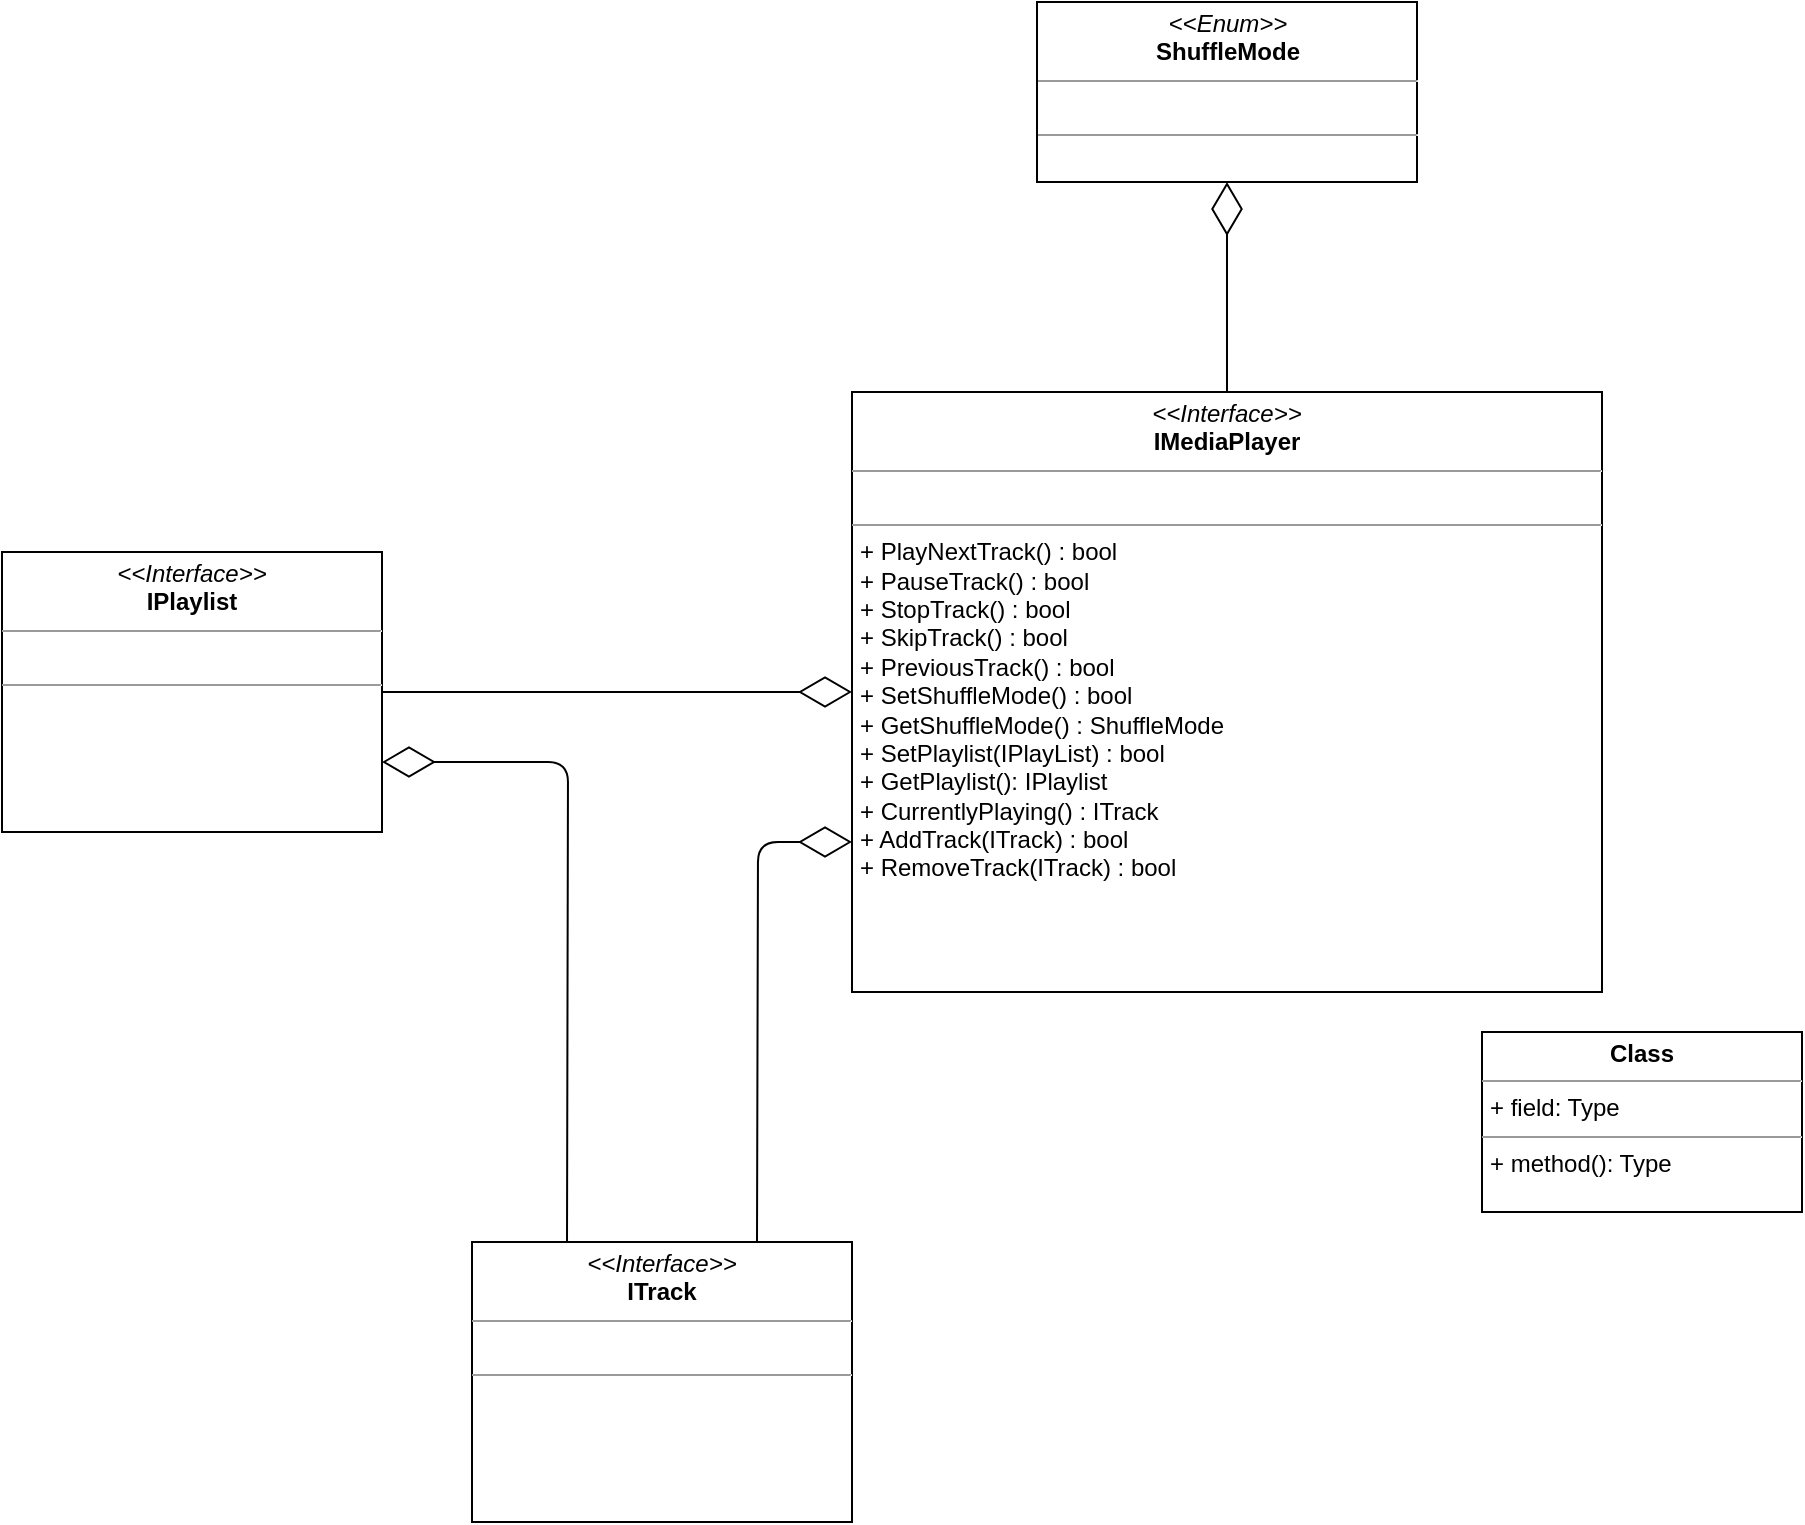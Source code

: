 <mxfile version="13.7.3" type="device"><diagram id="HUUeFHDhWBTNai8ZHie3" name="Page-1"><mxGraphModel dx="1831" dy="1667" grid="1" gridSize="10" guides="1" tooltips="1" connect="1" arrows="1" fold="1" page="1" pageScale="1" pageWidth="850" pageHeight="1100" math="0" shadow="0"><root><mxCell id="0"/><mxCell id="1" parent="0"/><mxCell id="aaTzBHX8lfJhObJbMRl1-5" value="&lt;p style=&quot;margin:0px;margin-top:4px;text-align:center;&quot;&gt;&lt;b&gt;Class&lt;/b&gt;&lt;/p&gt;&lt;hr size=&quot;1&quot;/&gt;&lt;p style=&quot;margin:0px;margin-left:4px;&quot;&gt;+ field: Type&lt;/p&gt;&lt;hr size=&quot;1&quot;/&gt;&lt;p style=&quot;margin:0px;margin-left:4px;&quot;&gt;+ method(): Type&lt;/p&gt;" style="verticalAlign=top;align=left;overflow=fill;fontSize=12;fontFamily=Helvetica;html=1;" vertex="1" parent="1"><mxGeometry x="540" y="305" width="160" height="90" as="geometry"/></mxCell><mxCell id="aaTzBHX8lfJhObJbMRl1-6" value="&lt;p style=&quot;margin: 0px ; margin-top: 4px ; text-align: center&quot;&gt;&lt;i&gt;&amp;lt;&amp;lt;Interface&amp;gt;&amp;gt;&lt;/i&gt;&lt;br&gt;&lt;b&gt;IMediaPlayer&lt;/b&gt;&lt;/p&gt;&lt;hr size=&quot;1&quot;&gt;&lt;p style=&quot;margin: 0px ; margin-left: 4px&quot;&gt;&lt;br&gt;&lt;/p&gt;&lt;hr size=&quot;1&quot;&gt;&lt;p style=&quot;margin: 0px ; margin-left: 4px&quot;&gt;&lt;span&gt;+ PlayNextTrack() : bool&lt;/span&gt;&lt;br&gt;&lt;/p&gt;&lt;p style=&quot;margin: 0px ; margin-left: 4px&quot;&gt;+ PauseTrack() : bool&lt;/p&gt;&lt;p style=&quot;margin: 0px ; margin-left: 4px&quot;&gt;+ StopTrack() : bool&lt;/p&gt;&lt;p style=&quot;margin: 0px ; margin-left: 4px&quot;&gt;+ SkipTrack() : bool&lt;/p&gt;&lt;p style=&quot;margin: 0px ; margin-left: 4px&quot;&gt;+ PreviousTrack() : bool&lt;/p&gt;&lt;p style=&quot;margin: 0px ; margin-left: 4px&quot;&gt;+ SetShuffleMode() : bool&lt;/p&gt;&lt;p style=&quot;margin: 0px ; margin-left: 4px&quot;&gt;+ GetShuffleMode() : ShuffleMode&amp;nbsp;&lt;/p&gt;&lt;p style=&quot;margin: 0px ; margin-left: 4px&quot;&gt;+ SetPlaylist(IPlayList) : bool&lt;br&gt;+ GetPlaylist(): IPlaylist&lt;/p&gt;&lt;p style=&quot;margin: 0px ; margin-left: 4px&quot;&gt;+ CurrentlyPlaying() : ITrack&lt;/p&gt;&lt;p style=&quot;margin: 0px ; margin-left: 4px&quot;&gt;+ AddTrack(ITrack) : bool&lt;/p&gt;&lt;p style=&quot;margin: 0px ; margin-left: 4px&quot;&gt;+ RemoveTrack(ITrack) : bool&lt;/p&gt;&lt;p style=&quot;margin: 0px ; margin-left: 4px&quot;&gt;&lt;br&gt;&lt;/p&gt;&lt;p style=&quot;margin: 0px ; margin-left: 4px&quot;&gt;&amp;nbsp;&lt;/p&gt;" style="verticalAlign=top;align=left;overflow=fill;fontSize=12;fontFamily=Helvetica;html=1;" vertex="1" parent="1"><mxGeometry x="225" y="-15" width="375" height="300" as="geometry"/></mxCell><mxCell id="aaTzBHX8lfJhObJbMRl1-7" value="&lt;p style=&quot;margin: 0px ; margin-top: 4px ; text-align: center&quot;&gt;&lt;i&gt;&amp;lt;&amp;lt;Interface&amp;gt;&amp;gt;&lt;/i&gt;&lt;br&gt;&lt;b&gt;IPlaylist&lt;/b&gt;&lt;/p&gt;&lt;hr size=&quot;1&quot;&gt;&lt;p style=&quot;margin: 0px ; margin-left: 4px&quot;&gt;&lt;br&gt;&lt;/p&gt;&lt;hr size=&quot;1&quot;&gt;&lt;p style=&quot;margin: 0px ; margin-left: 4px&quot;&gt;&lt;br&gt;&lt;/p&gt;" style="verticalAlign=top;align=left;overflow=fill;fontSize=12;fontFamily=Helvetica;html=1;" vertex="1" parent="1"><mxGeometry x="-200" y="65" width="190" height="140" as="geometry"/></mxCell><mxCell id="aaTzBHX8lfJhObJbMRl1-8" value="" style="endArrow=diamondThin;endFill=0;endSize=24;html=1;exitX=1;exitY=0.5;exitDx=0;exitDy=0;entryX=0;entryY=0.5;entryDx=0;entryDy=0;" edge="1" parent="1" source="aaTzBHX8lfJhObJbMRl1-7" target="aaTzBHX8lfJhObJbMRl1-6"><mxGeometry width="160" relative="1" as="geometry"><mxPoint x="80" y="270" as="sourcePoint"/><mxPoint x="210" y="90" as="targetPoint"/></mxGeometry></mxCell><mxCell id="aaTzBHX8lfJhObJbMRl1-9" value="&lt;p style=&quot;margin: 0px ; margin-top: 4px ; text-align: center&quot;&gt;&lt;i&gt;&amp;lt;&amp;lt;Interface&amp;gt;&amp;gt;&lt;/i&gt;&lt;br&gt;&lt;b&gt;ITrack&lt;/b&gt;&lt;/p&gt;&lt;hr size=&quot;1&quot;&gt;&lt;p style=&quot;margin: 0px ; margin-left: 4px&quot;&gt;&lt;br&gt;&lt;/p&gt;&lt;hr size=&quot;1&quot;&gt;&lt;p style=&quot;margin: 0px ; margin-left: 4px&quot;&gt;&lt;br&gt;&lt;/p&gt;" style="verticalAlign=top;align=left;overflow=fill;fontSize=12;fontFamily=Helvetica;html=1;" vertex="1" parent="1"><mxGeometry x="35" y="410" width="190" height="140" as="geometry"/></mxCell><mxCell id="aaTzBHX8lfJhObJbMRl1-10" value="" style="endArrow=diamondThin;endFill=0;endSize=24;html=1;exitX=0.75;exitY=0;exitDx=0;exitDy=0;entryX=0;entryY=0.75;entryDx=0;entryDy=0;" edge="1" parent="1" source="aaTzBHX8lfJhObJbMRl1-9" target="aaTzBHX8lfJhObJbMRl1-6"><mxGeometry width="160" relative="1" as="geometry"><mxPoint x="235" y="145" as="sourcePoint"/><mxPoint x="200" y="240" as="targetPoint"/><Array as="points"><mxPoint x="178" y="210"/></Array></mxGeometry></mxCell><mxCell id="aaTzBHX8lfJhObJbMRl1-11" value="" style="endArrow=diamondThin;endFill=0;endSize=24;html=1;exitX=0.25;exitY=0;exitDx=0;exitDy=0;entryX=1;entryY=0.75;entryDx=0;entryDy=0;" edge="1" parent="1" source="aaTzBHX8lfJhObJbMRl1-9" target="aaTzBHX8lfJhObJbMRl1-7"><mxGeometry width="160" relative="1" as="geometry"><mxPoint x="235" y="192.5" as="sourcePoint"/><mxPoint x="50" y="300" as="targetPoint"/><Array as="points"><mxPoint x="83" y="170"/></Array></mxGeometry></mxCell><mxCell id="aaTzBHX8lfJhObJbMRl1-13" value="&lt;p style=&quot;margin: 0px ; margin-top: 4px ; text-align: center&quot;&gt;&lt;i&gt;&amp;lt;&amp;lt;Enum&amp;gt;&amp;gt;&lt;/i&gt;&lt;br&gt;&lt;b&gt;ShuffleMode&lt;/b&gt;&lt;/p&gt;&lt;hr size=&quot;1&quot;&gt;&lt;p style=&quot;margin: 0px ; margin-left: 4px&quot;&gt;&lt;br&gt;&lt;/p&gt;&lt;hr size=&quot;1&quot;&gt;&lt;p style=&quot;margin: 0px ; margin-left: 4px&quot;&gt;&lt;br&gt;&lt;/p&gt;" style="verticalAlign=top;align=left;overflow=fill;fontSize=12;fontFamily=Helvetica;html=1;" vertex="1" parent="1"><mxGeometry x="317.5" y="-210" width="190" height="90" as="geometry"/></mxCell><mxCell id="aaTzBHX8lfJhObJbMRl1-14" value="" style="endArrow=diamondThin;endFill=0;endSize=24;html=1;entryX=0.5;entryY=1;entryDx=0;entryDy=0;exitX=0.5;exitY=0;exitDx=0;exitDy=0;" edge="1" parent="1" source="aaTzBHX8lfJhObJbMRl1-6" target="aaTzBHX8lfJhObJbMRl1-13"><mxGeometry width="160" relative="1" as="geometry"><mxPoint x="235" y="145.0" as="sourcePoint"/><mxPoint x="70" y="145.0" as="targetPoint"/></mxGeometry></mxCell></root></mxGraphModel></diagram></mxfile>